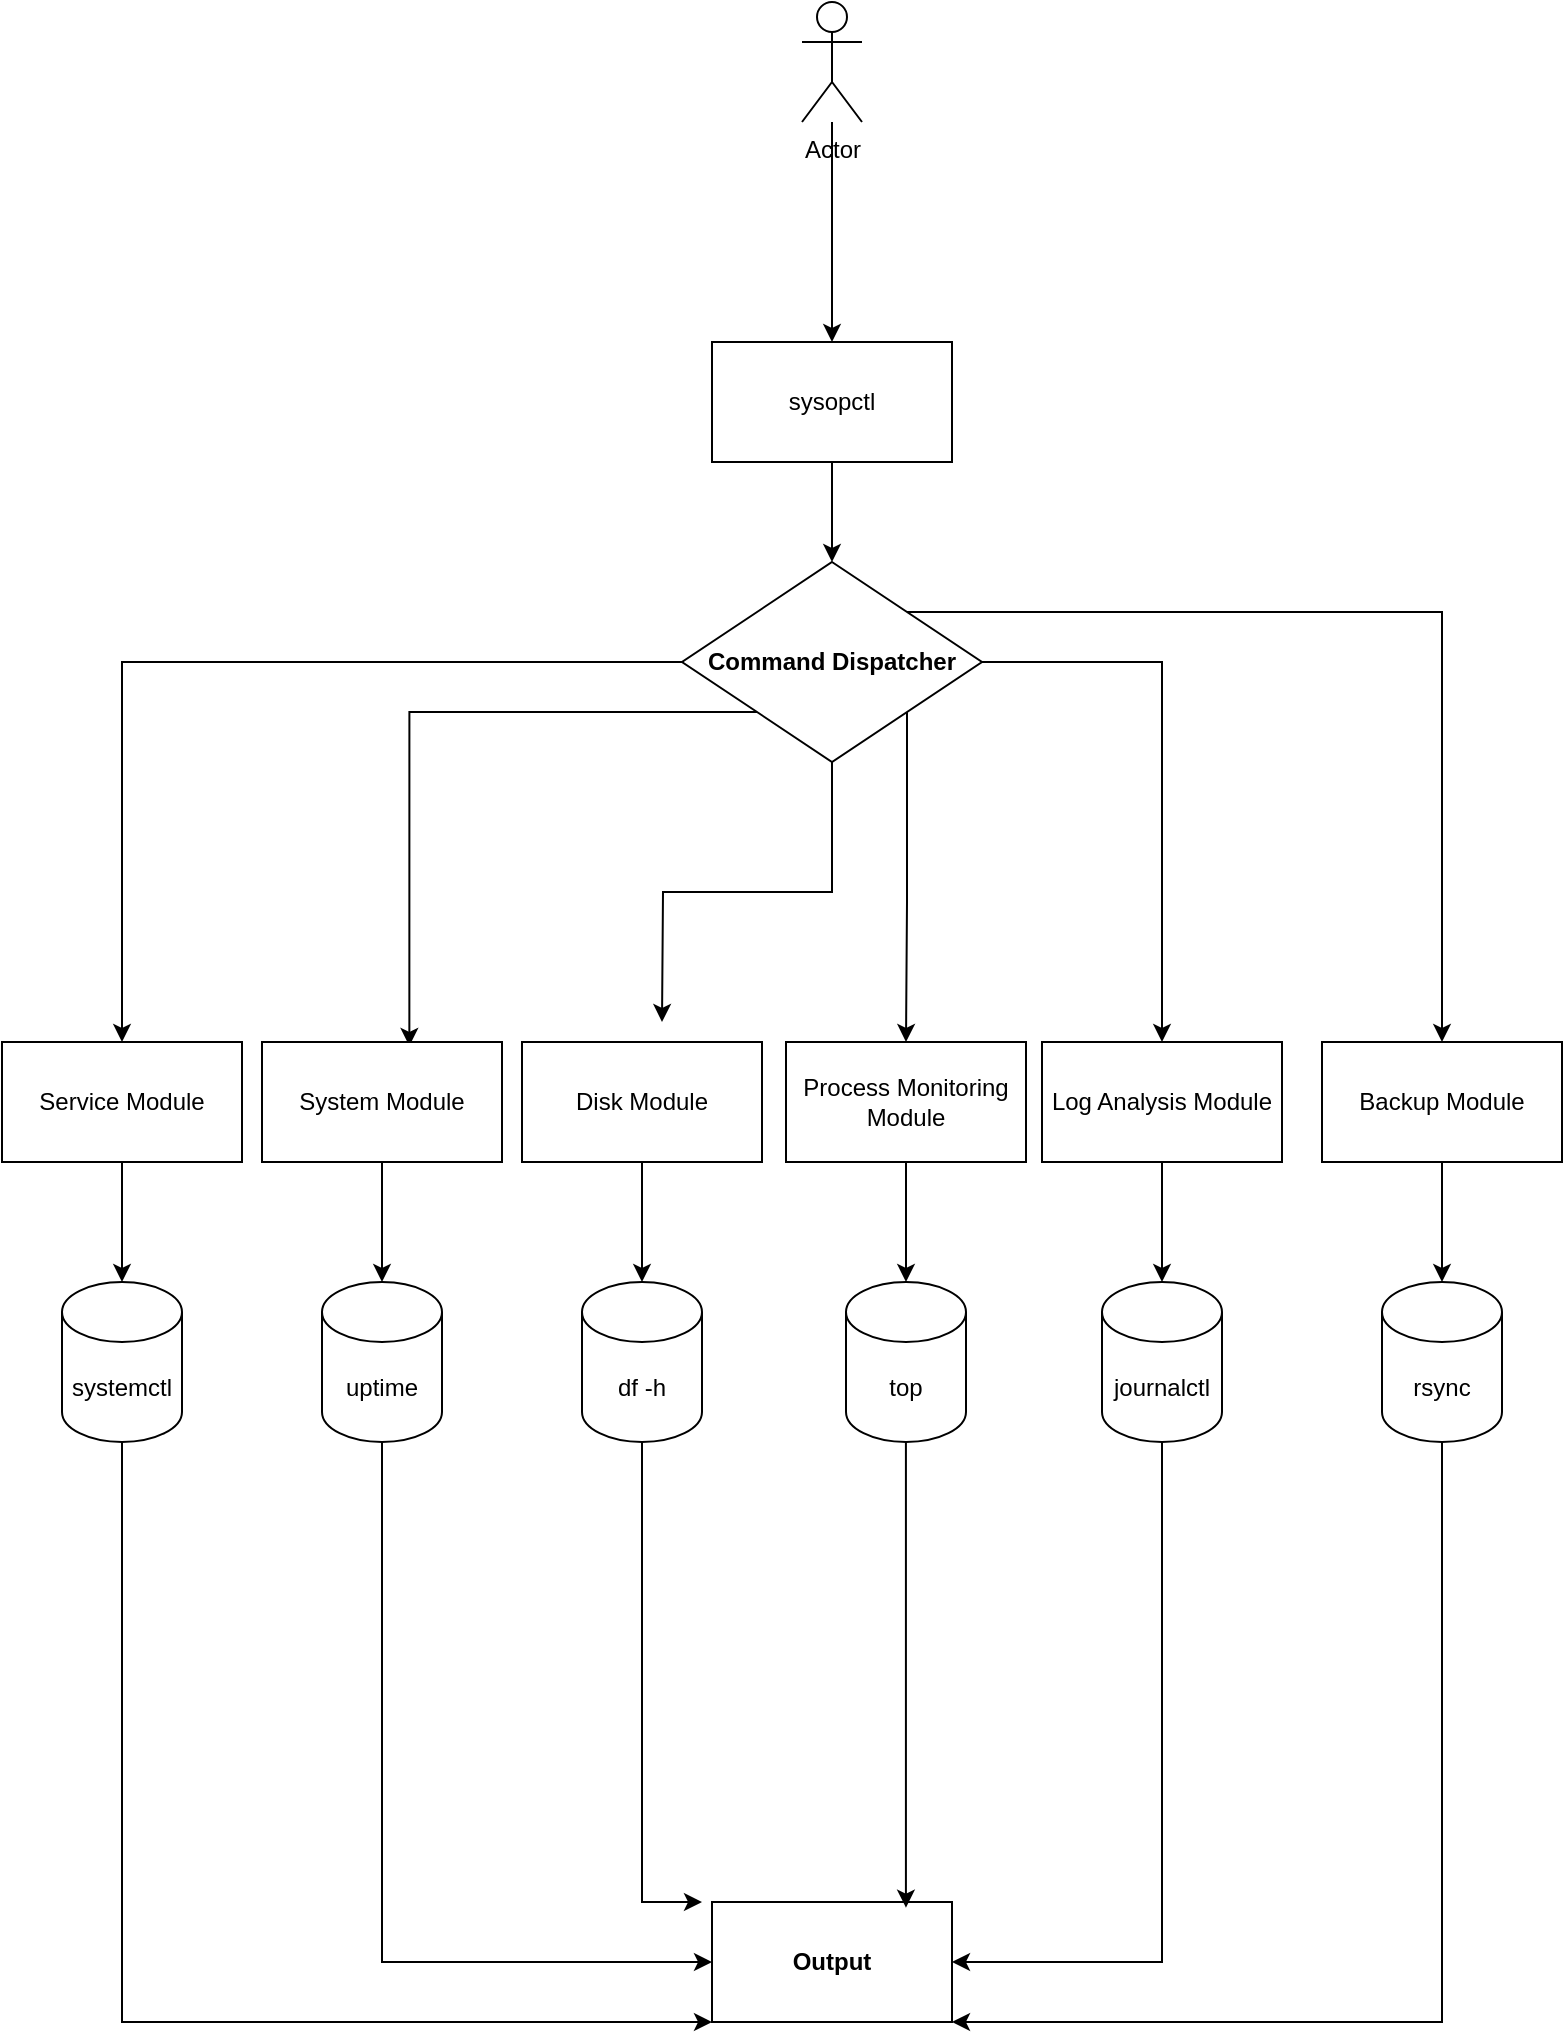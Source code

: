 <mxfile version="24.7.17">
  <diagram name="Page-1" id="J_uVnegV9DtuUlWZXMU_">
    <mxGraphModel dx="1061" dy="531" grid="1" gridSize="10" guides="1" tooltips="1" connect="1" arrows="1" fold="1" page="1" pageScale="1" pageWidth="827" pageHeight="1169" math="0" shadow="0">
      <root>
        <mxCell id="0" />
        <mxCell id="1" parent="0" />
        <mxCell id="cFiEBWjrioBS8BjDARjS-5" value="" style="edgeStyle=orthogonalEdgeStyle;rounded=0;orthogonalLoop=1;jettySize=auto;html=1;" edge="1" parent="1" source="cFiEBWjrioBS8BjDARjS-1" target="cFiEBWjrioBS8BjDARjS-4">
          <mxGeometry relative="1" as="geometry" />
        </mxCell>
        <mxCell id="cFiEBWjrioBS8BjDARjS-1" value="Actor" style="shape=umlActor;verticalLabelPosition=bottom;verticalAlign=top;html=1;outlineConnect=0;" vertex="1" parent="1">
          <mxGeometry x="420" y="20" width="30" height="60" as="geometry" />
        </mxCell>
        <mxCell id="cFiEBWjrioBS8BjDARjS-7" value="" style="edgeStyle=orthogonalEdgeStyle;rounded=0;orthogonalLoop=1;jettySize=auto;html=1;" edge="1" parent="1" source="cFiEBWjrioBS8BjDARjS-4" target="cFiEBWjrioBS8BjDARjS-6">
          <mxGeometry relative="1" as="geometry" />
        </mxCell>
        <mxCell id="cFiEBWjrioBS8BjDARjS-4" value="sysopctl" style="rounded=0;whiteSpace=wrap;html=1;" vertex="1" parent="1">
          <mxGeometry x="375" y="190" width="120" height="60" as="geometry" />
        </mxCell>
        <mxCell id="cFiEBWjrioBS8BjDARjS-14" style="edgeStyle=orthogonalEdgeStyle;rounded=0;orthogonalLoop=1;jettySize=auto;html=1;exitX=0;exitY=1;exitDx=0;exitDy=0;entryX=0.614;entryY=0.033;entryDx=0;entryDy=0;entryPerimeter=0;" edge="1" parent="1" source="cFiEBWjrioBS8BjDARjS-6" target="cFiEBWjrioBS8BjDARjS-9">
          <mxGeometry relative="1" as="geometry" />
        </mxCell>
        <mxCell id="cFiEBWjrioBS8BjDARjS-16" style="edgeStyle=orthogonalEdgeStyle;rounded=0;orthogonalLoop=1;jettySize=auto;html=1;exitX=0;exitY=0.5;exitDx=0;exitDy=0;entryX=0.5;entryY=0;entryDx=0;entryDy=0;" edge="1" parent="1" source="cFiEBWjrioBS8BjDARjS-6" target="cFiEBWjrioBS8BjDARjS-8">
          <mxGeometry relative="1" as="geometry" />
        </mxCell>
        <mxCell id="cFiEBWjrioBS8BjDARjS-17" style="edgeStyle=orthogonalEdgeStyle;rounded=0;orthogonalLoop=1;jettySize=auto;html=1;exitX=1;exitY=1;exitDx=0;exitDy=0;" edge="1" parent="1" source="cFiEBWjrioBS8BjDARjS-6" target="cFiEBWjrioBS8BjDARjS-11">
          <mxGeometry relative="1" as="geometry" />
        </mxCell>
        <mxCell id="cFiEBWjrioBS8BjDARjS-18" style="edgeStyle=orthogonalEdgeStyle;rounded=0;orthogonalLoop=1;jettySize=auto;html=1;exitX=1;exitY=0.5;exitDx=0;exitDy=0;entryX=0.5;entryY=0;entryDx=0;entryDy=0;" edge="1" parent="1" source="cFiEBWjrioBS8BjDARjS-6" target="cFiEBWjrioBS8BjDARjS-12">
          <mxGeometry relative="1" as="geometry" />
        </mxCell>
        <mxCell id="cFiEBWjrioBS8BjDARjS-19" style="edgeStyle=orthogonalEdgeStyle;rounded=0;orthogonalLoop=1;jettySize=auto;html=1;exitX=1;exitY=0;exitDx=0;exitDy=0;" edge="1" parent="1" source="cFiEBWjrioBS8BjDARjS-6" target="cFiEBWjrioBS8BjDARjS-13">
          <mxGeometry relative="1" as="geometry" />
        </mxCell>
        <mxCell id="cFiEBWjrioBS8BjDARjS-6" value="&lt;strong&gt;Command Dispatcher&lt;/strong&gt;" style="rhombus;whiteSpace=wrap;html=1;" vertex="1" parent="1">
          <mxGeometry x="360" y="300" width="150" height="100" as="geometry" />
        </mxCell>
        <mxCell id="cFiEBWjrioBS8BjDARjS-26" value="" style="edgeStyle=orthogonalEdgeStyle;rounded=0;orthogonalLoop=1;jettySize=auto;html=1;" edge="1" parent="1" source="cFiEBWjrioBS8BjDARjS-8" target="cFiEBWjrioBS8BjDARjS-20">
          <mxGeometry relative="1" as="geometry" />
        </mxCell>
        <mxCell id="cFiEBWjrioBS8BjDARjS-8" value="Service Module" style="rounded=0;whiteSpace=wrap;html=1;" vertex="1" parent="1">
          <mxGeometry x="20" y="540" width="120" height="60" as="geometry" />
        </mxCell>
        <mxCell id="cFiEBWjrioBS8BjDARjS-27" value="" style="edgeStyle=orthogonalEdgeStyle;rounded=0;orthogonalLoop=1;jettySize=auto;html=1;" edge="1" parent="1" source="cFiEBWjrioBS8BjDARjS-9" target="cFiEBWjrioBS8BjDARjS-21">
          <mxGeometry relative="1" as="geometry" />
        </mxCell>
        <mxCell id="cFiEBWjrioBS8BjDARjS-9" value="System Module" style="rounded=0;whiteSpace=wrap;html=1;" vertex="1" parent="1">
          <mxGeometry x="150" y="540" width="120" height="60" as="geometry" />
        </mxCell>
        <mxCell id="cFiEBWjrioBS8BjDARjS-28" value="" style="edgeStyle=orthogonalEdgeStyle;rounded=0;orthogonalLoop=1;jettySize=auto;html=1;" edge="1" parent="1" source="cFiEBWjrioBS8BjDARjS-10" target="cFiEBWjrioBS8BjDARjS-22">
          <mxGeometry relative="1" as="geometry" />
        </mxCell>
        <mxCell id="cFiEBWjrioBS8BjDARjS-10" value="Disk Module" style="rounded=0;whiteSpace=wrap;html=1;" vertex="1" parent="1">
          <mxGeometry x="280" y="540" width="120" height="60" as="geometry" />
        </mxCell>
        <mxCell id="cFiEBWjrioBS8BjDARjS-29" value="" style="edgeStyle=orthogonalEdgeStyle;rounded=0;orthogonalLoop=1;jettySize=auto;html=1;" edge="1" parent="1" source="cFiEBWjrioBS8BjDARjS-11" target="cFiEBWjrioBS8BjDARjS-23">
          <mxGeometry relative="1" as="geometry" />
        </mxCell>
        <mxCell id="cFiEBWjrioBS8BjDARjS-11" value="Process Monitoring Module" style="rounded=0;whiteSpace=wrap;html=1;" vertex="1" parent="1">
          <mxGeometry x="412" y="540" width="120" height="60" as="geometry" />
        </mxCell>
        <mxCell id="cFiEBWjrioBS8BjDARjS-30" value="" style="edgeStyle=orthogonalEdgeStyle;rounded=0;orthogonalLoop=1;jettySize=auto;html=1;" edge="1" parent="1" source="cFiEBWjrioBS8BjDARjS-12" target="cFiEBWjrioBS8BjDARjS-24">
          <mxGeometry relative="1" as="geometry" />
        </mxCell>
        <mxCell id="cFiEBWjrioBS8BjDARjS-12" value="Log Analysis Module" style="rounded=0;whiteSpace=wrap;html=1;" vertex="1" parent="1">
          <mxGeometry x="540" y="540" width="120" height="60" as="geometry" />
        </mxCell>
        <mxCell id="cFiEBWjrioBS8BjDARjS-31" value="" style="edgeStyle=orthogonalEdgeStyle;rounded=0;orthogonalLoop=1;jettySize=auto;html=1;" edge="1" parent="1" source="cFiEBWjrioBS8BjDARjS-13" target="cFiEBWjrioBS8BjDARjS-25">
          <mxGeometry relative="1" as="geometry" />
        </mxCell>
        <mxCell id="cFiEBWjrioBS8BjDARjS-13" value="Backup Module" style="rounded=0;whiteSpace=wrap;html=1;" vertex="1" parent="1">
          <mxGeometry x="680" y="540" width="120" height="60" as="geometry" />
        </mxCell>
        <mxCell id="cFiEBWjrioBS8BjDARjS-15" style="edgeStyle=orthogonalEdgeStyle;rounded=0;orthogonalLoop=1;jettySize=auto;html=1;exitX=0.5;exitY=1;exitDx=0;exitDy=0;" edge="1" parent="1" source="cFiEBWjrioBS8BjDARjS-6">
          <mxGeometry relative="1" as="geometry">
            <mxPoint x="350" y="530" as="targetPoint" />
          </mxGeometry>
        </mxCell>
        <mxCell id="cFiEBWjrioBS8BjDARjS-33" style="edgeStyle=orthogonalEdgeStyle;rounded=0;orthogonalLoop=1;jettySize=auto;html=1;exitX=0.855;exitY=1;exitDx=0;exitDy=-4.35;exitPerimeter=0;entryX=0;entryY=1;entryDx=0;entryDy=0;" edge="1" parent="1" source="cFiEBWjrioBS8BjDARjS-20" target="cFiEBWjrioBS8BjDARjS-32">
          <mxGeometry relative="1" as="geometry">
            <Array as="points">
              <mxPoint x="80" y="736" />
              <mxPoint x="80" y="1030" />
              <mxPoint x="375" y="1030" />
            </Array>
          </mxGeometry>
        </mxCell>
        <mxCell id="cFiEBWjrioBS8BjDARjS-20" value="systemctl" style="shape=cylinder3;whiteSpace=wrap;html=1;boundedLbl=1;backgroundOutline=1;size=15;" vertex="1" parent="1">
          <mxGeometry x="50" y="660" width="60" height="80" as="geometry" />
        </mxCell>
        <mxCell id="cFiEBWjrioBS8BjDARjS-36" style="edgeStyle=orthogonalEdgeStyle;rounded=0;orthogonalLoop=1;jettySize=auto;html=1;exitX=0.5;exitY=1;exitDx=0;exitDy=0;exitPerimeter=0;entryX=0;entryY=0.5;entryDx=0;entryDy=0;" edge="1" parent="1" source="cFiEBWjrioBS8BjDARjS-21" target="cFiEBWjrioBS8BjDARjS-32">
          <mxGeometry relative="1" as="geometry" />
        </mxCell>
        <mxCell id="cFiEBWjrioBS8BjDARjS-21" value="uptime" style="shape=cylinder3;whiteSpace=wrap;html=1;boundedLbl=1;backgroundOutline=1;size=15;" vertex="1" parent="1">
          <mxGeometry x="180" y="660" width="60" height="80" as="geometry" />
        </mxCell>
        <mxCell id="cFiEBWjrioBS8BjDARjS-37" style="edgeStyle=orthogonalEdgeStyle;rounded=0;orthogonalLoop=1;jettySize=auto;html=1;exitX=0.5;exitY=1;exitDx=0;exitDy=0;exitPerimeter=0;" edge="1" parent="1" source="cFiEBWjrioBS8BjDARjS-22">
          <mxGeometry relative="1" as="geometry">
            <mxPoint x="370" y="970" as="targetPoint" />
            <Array as="points">
              <mxPoint x="340" y="970" />
            </Array>
          </mxGeometry>
        </mxCell>
        <mxCell id="cFiEBWjrioBS8BjDARjS-22" value="df -h" style="shape=cylinder3;whiteSpace=wrap;html=1;boundedLbl=1;backgroundOutline=1;size=15;" vertex="1" parent="1">
          <mxGeometry x="310" y="660" width="60" height="80" as="geometry" />
        </mxCell>
        <mxCell id="cFiEBWjrioBS8BjDARjS-23" value="top" style="shape=cylinder3;whiteSpace=wrap;html=1;boundedLbl=1;backgroundOutline=1;size=15;" vertex="1" parent="1">
          <mxGeometry x="442" y="660" width="60" height="80" as="geometry" />
        </mxCell>
        <mxCell id="cFiEBWjrioBS8BjDARjS-35" style="edgeStyle=orthogonalEdgeStyle;rounded=0;orthogonalLoop=1;jettySize=auto;html=1;exitX=0.5;exitY=1;exitDx=0;exitDy=0;exitPerimeter=0;entryX=1;entryY=0.5;entryDx=0;entryDy=0;" edge="1" parent="1" source="cFiEBWjrioBS8BjDARjS-24" target="cFiEBWjrioBS8BjDARjS-32">
          <mxGeometry relative="1" as="geometry" />
        </mxCell>
        <mxCell id="cFiEBWjrioBS8BjDARjS-24" value="journalctl" style="shape=cylinder3;whiteSpace=wrap;html=1;boundedLbl=1;backgroundOutline=1;size=15;" vertex="1" parent="1">
          <mxGeometry x="570" y="660" width="60" height="80" as="geometry" />
        </mxCell>
        <mxCell id="cFiEBWjrioBS8BjDARjS-34" style="edgeStyle=orthogonalEdgeStyle;rounded=0;orthogonalLoop=1;jettySize=auto;html=1;exitX=0.5;exitY=1;exitDx=0;exitDy=0;exitPerimeter=0;entryX=1;entryY=1;entryDx=0;entryDy=0;" edge="1" parent="1" source="cFiEBWjrioBS8BjDARjS-25" target="cFiEBWjrioBS8BjDARjS-32">
          <mxGeometry relative="1" as="geometry">
            <Array as="points">
              <mxPoint x="740" y="1030" />
            </Array>
          </mxGeometry>
        </mxCell>
        <mxCell id="cFiEBWjrioBS8BjDARjS-25" value="rsync" style="shape=cylinder3;whiteSpace=wrap;html=1;boundedLbl=1;backgroundOutline=1;size=15;" vertex="1" parent="1">
          <mxGeometry x="710" y="660" width="60" height="80" as="geometry" />
        </mxCell>
        <mxCell id="cFiEBWjrioBS8BjDARjS-32" value="&lt;strong&gt;Output&lt;/strong&gt;" style="rounded=0;whiteSpace=wrap;html=1;" vertex="1" parent="1">
          <mxGeometry x="375" y="970" width="120" height="60" as="geometry" />
        </mxCell>
        <mxCell id="cFiEBWjrioBS8BjDARjS-39" style="edgeStyle=orthogonalEdgeStyle;rounded=0;orthogonalLoop=1;jettySize=auto;html=1;entryX=0.808;entryY=0.047;entryDx=0;entryDy=0;entryPerimeter=0;" edge="1" parent="1" source="cFiEBWjrioBS8BjDARjS-23" target="cFiEBWjrioBS8BjDARjS-32">
          <mxGeometry relative="1" as="geometry" />
        </mxCell>
      </root>
    </mxGraphModel>
  </diagram>
</mxfile>
